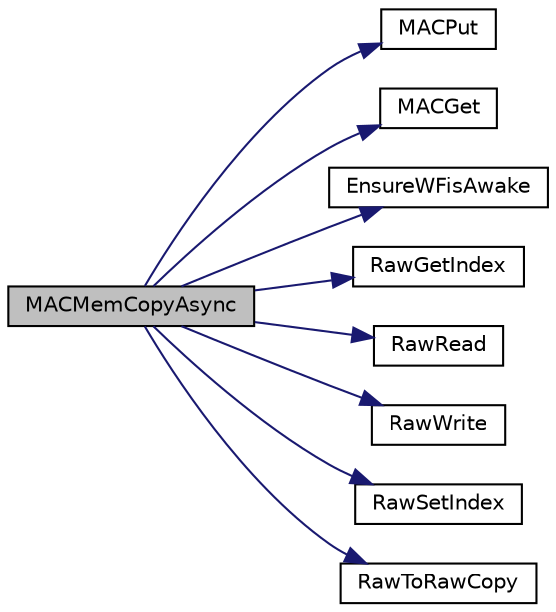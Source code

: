 digraph "MACMemCopyAsync"
{
  edge [fontname="Helvetica",fontsize="10",labelfontname="Helvetica",labelfontsize="10"];
  node [fontname="Helvetica",fontsize="10",shape=record];
  rankdir="LR";
  Node1 [label="MACMemCopyAsync",height=0.2,width=0.4,color="black", fillcolor="grey75", style="filled", fontcolor="black"];
  Node1 -> Node2 [color="midnightblue",fontsize="10",style="solid",fontname="Helvetica"];
  Node2 [label="MACPut",height=0.2,width=0.4,color="black", fillcolor="white", style="filled",URL="$_e_n_c28_j60_8c.html#a9a1910d847af55acbfd90ef175be44b9"];
  Node1 -> Node3 [color="midnightblue",fontsize="10",style="solid",fontname="Helvetica"];
  Node3 [label="MACGet",height=0.2,width=0.4,color="black", fillcolor="white", style="filled",URL="$_e_n_c28_j60_8c.html#aa6349c5f4caefa31c52a7ad03e3213f4"];
  Node1 -> Node4 [color="midnightblue",fontsize="10",style="solid",fontname="Helvetica"];
  Node4 [label="EnsureWFisAwake",height=0.2,width=0.4,color="black", fillcolor="white", style="filled",URL="$_w_f_driver_prv_8h.html#a967067df584a596445a8bc793df7933e"];
  Node1 -> Node5 [color="midnightblue",fontsize="10",style="solid",fontname="Helvetica"];
  Node5 [label="RawGetIndex",height=0.2,width=0.4,color="black", fillcolor="white", style="filled",URL="$_w_f_raw_8h.html#ae711345d8d026efc0855febcaf41f7d0"];
  Node1 -> Node6 [color="midnightblue",fontsize="10",style="solid",fontname="Helvetica"];
  Node6 [label="RawRead",height=0.2,width=0.4,color="black", fillcolor="white", style="filled",URL="$_w_f_raw_8h.html#a80553d24a57673724467c812b2a00d7b"];
  Node1 -> Node7 [color="midnightblue",fontsize="10",style="solid",fontname="Helvetica"];
  Node7 [label="RawWrite",height=0.2,width=0.4,color="black", fillcolor="white", style="filled",URL="$_w_f_raw_8h.html#ac4a89b408bc2f5fb46f6b3def54a5270"];
  Node1 -> Node8 [color="midnightblue",fontsize="10",style="solid",fontname="Helvetica"];
  Node8 [label="RawSetIndex",height=0.2,width=0.4,color="black", fillcolor="white", style="filled",URL="$_w_f_raw_8h.html#a0992ec8558dd60d4d002ea18d557dcdc"];
  Node1 -> Node9 [color="midnightblue",fontsize="10",style="solid",fontname="Helvetica"];
  Node9 [label="RawToRawCopy",height=0.2,width=0.4,color="black", fillcolor="white", style="filled",URL="$_w_f_raw_8h.html#ad712d3d4b14604020553e4e9c13f18dc"];
}
